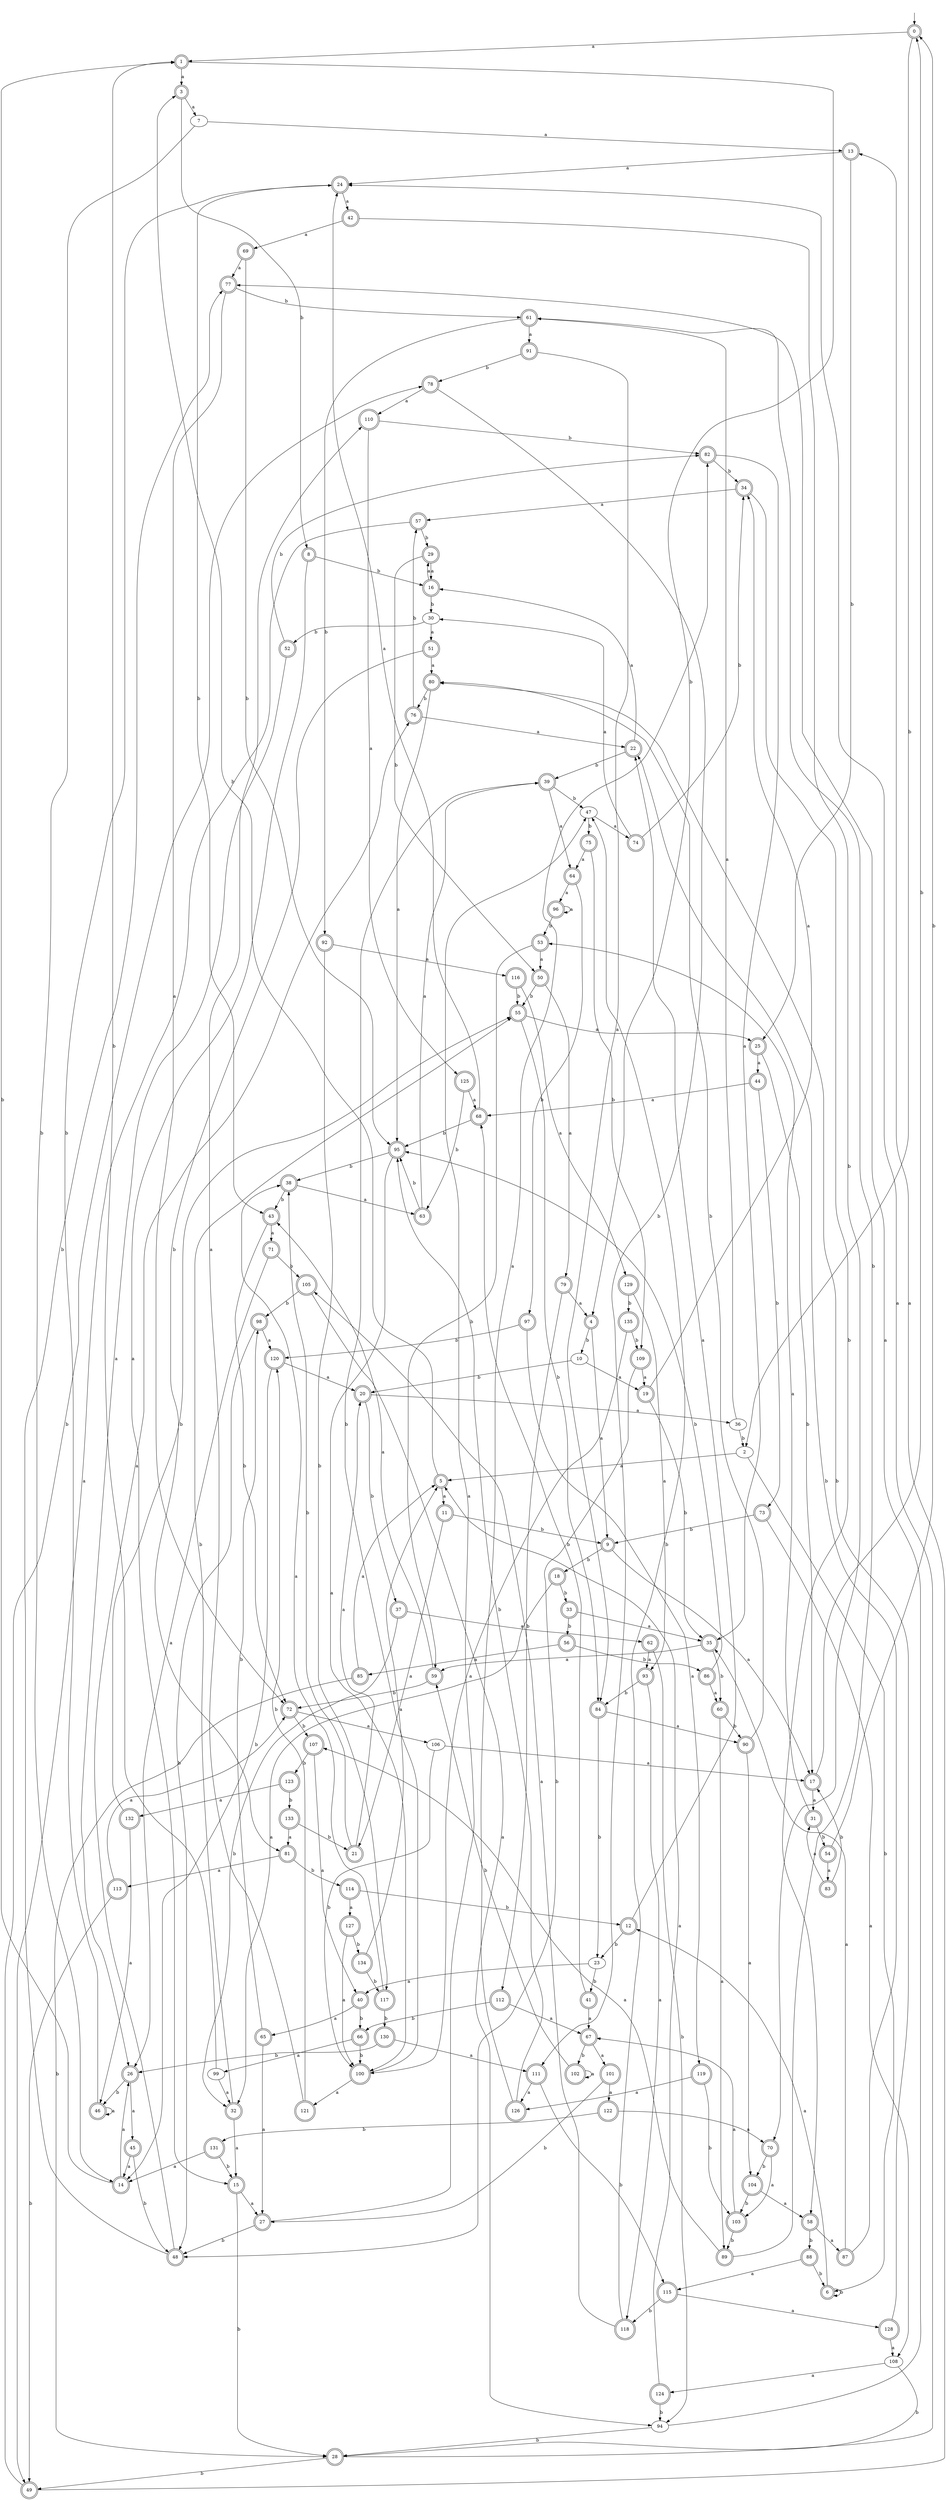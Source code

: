 digraph RandomDFA {
  __start0 [label="", shape=none];
  __start0 -> 0 [label=""];
  0 [shape=circle] [shape=doublecircle]
  0 -> 1 [label="a"]
  0 -> 2 [label="b"]
  1 [shape=doublecircle]
  1 -> 3 [label="a"]
  1 -> 4 [label="b"]
  2
  2 -> 5 [label="a"]
  2 -> 6 [label="b"]
  3 [shape=doublecircle]
  3 -> 7 [label="a"]
  3 -> 8 [label="b"]
  4 [shape=doublecircle]
  4 -> 9 [label="a"]
  4 -> 10 [label="b"]
  5 [shape=doublecircle]
  5 -> 11 [label="a"]
  5 -> 3 [label="b"]
  6 [shape=doublecircle]
  6 -> 12 [label="a"]
  6 -> 6 [label="b"]
  7
  7 -> 13 [label="a"]
  7 -> 14 [label="b"]
  8 [shape=doublecircle]
  8 -> 15 [label="a"]
  8 -> 16 [label="b"]
  9 [shape=doublecircle]
  9 -> 17 [label="a"]
  9 -> 18 [label="b"]
  10
  10 -> 19 [label="a"]
  10 -> 20 [label="b"]
  11 [shape=doublecircle]
  11 -> 21 [label="a"]
  11 -> 9 [label="b"]
  12 [shape=doublecircle]
  12 -> 22 [label="a"]
  12 -> 23 [label="b"]
  13 [shape=doublecircle]
  13 -> 24 [label="a"]
  13 -> 25 [label="b"]
  14 [shape=doublecircle]
  14 -> 26 [label="a"]
  14 -> 1 [label="b"]
  15 [shape=doublecircle]
  15 -> 27 [label="a"]
  15 -> 28 [label="b"]
  16 [shape=doublecircle]
  16 -> 29 [label="a"]
  16 -> 30 [label="b"]
  17 [shape=doublecircle]
  17 -> 31 [label="a"]
  17 -> 0 [label="b"]
  18 [shape=doublecircle]
  18 -> 32 [label="a"]
  18 -> 33 [label="b"]
  19 [shape=doublecircle]
  19 -> 34 [label="a"]
  19 -> 35 [label="b"]
  20 [shape=doublecircle]
  20 -> 36 [label="a"]
  20 -> 37 [label="b"]
  21 [shape=doublecircle]
  21 -> 20 [label="a"]
  21 -> 38 [label="b"]
  22 [shape=doublecircle]
  22 -> 16 [label="a"]
  22 -> 39 [label="b"]
  23
  23 -> 40 [label="a"]
  23 -> 41 [label="b"]
  24 [shape=doublecircle]
  24 -> 42 [label="a"]
  24 -> 43 [label="b"]
  25 [shape=doublecircle]
  25 -> 44 [label="a"]
  25 -> 17 [label="b"]
  26 [shape=doublecircle]
  26 -> 45 [label="a"]
  26 -> 46 [label="b"]
  27 [shape=doublecircle]
  27 -> 47 [label="a"]
  27 -> 48 [label="b"]
  28 [shape=doublecircle]
  28 -> 24 [label="a"]
  28 -> 49 [label="b"]
  29 [shape=doublecircle]
  29 -> 16 [label="a"]
  29 -> 50 [label="b"]
  30
  30 -> 51 [label="a"]
  30 -> 52 [label="b"]
  31 [shape=doublecircle]
  31 -> 53 [label="a"]
  31 -> 54 [label="b"]
  32 [shape=doublecircle]
  32 -> 15 [label="a"]
  32 -> 55 [label="b"]
  33 [shape=doublecircle]
  33 -> 35 [label="a"]
  33 -> 56 [label="b"]
  34 [shape=doublecircle]
  34 -> 57 [label="a"]
  34 -> 58 [label="b"]
  35 [shape=doublecircle]
  35 -> 59 [label="a"]
  35 -> 60 [label="b"]
  36
  36 -> 61 [label="a"]
  36 -> 2 [label="b"]
  37 [shape=doublecircle]
  37 -> 62 [label="a"]
  37 -> 32 [label="b"]
  38 [shape=doublecircle]
  38 -> 63 [label="a"]
  38 -> 43 [label="b"]
  39 [shape=doublecircle]
  39 -> 64 [label="a"]
  39 -> 47 [label="b"]
  40 [shape=doublecircle]
  40 -> 65 [label="a"]
  40 -> 66 [label="b"]
  41 [shape=doublecircle]
  41 -> 67 [label="a"]
  41 -> 68 [label="b"]
  42 [shape=doublecircle]
  42 -> 69 [label="a"]
  42 -> 70 [label="b"]
  43 [shape=doublecircle]
  43 -> 71 [label="a"]
  43 -> 72 [label="b"]
  44 [shape=doublecircle]
  44 -> 68 [label="a"]
  44 -> 73 [label="b"]
  45 [shape=doublecircle]
  45 -> 14 [label="a"]
  45 -> 48 [label="b"]
  46 [shape=doublecircle]
  46 -> 46 [label="a"]
  46 -> 24 [label="b"]
  47
  47 -> 74 [label="a"]
  47 -> 75 [label="b"]
  48 [shape=doublecircle]
  48 -> 76 [label="a"]
  48 -> 77 [label="b"]
  49 [shape=doublecircle]
  49 -> 13 [label="a"]
  49 -> 78 [label="b"]
  50 [shape=doublecircle]
  50 -> 79 [label="a"]
  50 -> 55 [label="b"]
  51 [shape=doublecircle]
  51 -> 80 [label="a"]
  51 -> 81 [label="b"]
  52 [shape=doublecircle]
  52 -> 26 [label="a"]
  52 -> 82 [label="b"]
  53 [shape=doublecircle]
  53 -> 50 [label="a"]
  53 -> 59 [label="b"]
  54 [shape=doublecircle]
  54 -> 83 [label="a"]
  54 -> 0 [label="b"]
  55 [shape=doublecircle]
  55 -> 25 [label="a"]
  55 -> 84 [label="b"]
  56 [shape=doublecircle]
  56 -> 85 [label="a"]
  56 -> 86 [label="b"]
  57 [shape=doublecircle]
  57 -> 49 [label="a"]
  57 -> 29 [label="b"]
  58 [shape=doublecircle]
  58 -> 87 [label="a"]
  58 -> 88 [label="b"]
  59 [shape=doublecircle]
  59 -> 43 [label="a"]
  59 -> 72 [label="b"]
  60 [shape=doublecircle]
  60 -> 89 [label="a"]
  60 -> 90 [label="b"]
  61 [shape=doublecircle]
  61 -> 91 [label="a"]
  61 -> 92 [label="b"]
  62 [shape=doublecircle]
  62 -> 93 [label="a"]
  62 -> 94 [label="b"]
  63 [shape=doublecircle]
  63 -> 39 [label="a"]
  63 -> 95 [label="b"]
  64 [shape=doublecircle]
  64 -> 96 [label="a"]
  64 -> 97 [label="b"]
  65 [shape=doublecircle]
  65 -> 27 [label="a"]
  65 -> 98 [label="b"]
  66 [shape=doublecircle]
  66 -> 99 [label="a"]
  66 -> 100 [label="b"]
  67 [shape=doublecircle]
  67 -> 101 [label="a"]
  67 -> 102 [label="b"]
  68 [shape=doublecircle]
  68 -> 24 [label="a"]
  68 -> 95 [label="b"]
  69 [shape=doublecircle]
  69 -> 77 [label="a"]
  69 -> 95 [label="b"]
  70 [shape=doublecircle]
  70 -> 103 [label="a"]
  70 -> 104 [label="b"]
  71 [shape=doublecircle]
  71 -> 26 [label="a"]
  71 -> 105 [label="b"]
  72 [shape=doublecircle]
  72 -> 106 [label="a"]
  72 -> 107 [label="b"]
  73 [shape=doublecircle]
  73 -> 108 [label="a"]
  73 -> 9 [label="b"]
  74 [shape=doublecircle]
  74 -> 30 [label="a"]
  74 -> 34 [label="b"]
  75 [shape=doublecircle]
  75 -> 64 [label="a"]
  75 -> 109 [label="b"]
  76 [shape=doublecircle]
  76 -> 22 [label="a"]
  76 -> 57 [label="b"]
  77 [shape=doublecircle]
  77 -> 72 [label="a"]
  77 -> 61 [label="b"]
  78 [shape=doublecircle]
  78 -> 110 [label="a"]
  78 -> 111 [label="b"]
  79 [shape=doublecircle]
  79 -> 4 [label="a"]
  79 -> 112 [label="b"]
  80 [shape=doublecircle]
  80 -> 95 [label="a"]
  80 -> 76 [label="b"]
  81 [shape=doublecircle]
  81 -> 113 [label="a"]
  81 -> 114 [label="b"]
  82 [shape=doublecircle]
  82 -> 35 [label="a"]
  82 -> 34 [label="b"]
  83 [shape=doublecircle]
  83 -> 31 [label="a"]
  83 -> 17 [label="b"]
  84 [shape=doublecircle]
  84 -> 90 [label="a"]
  84 -> 23 [label="b"]
  85 [shape=doublecircle]
  85 -> 5 [label="a"]
  85 -> 28 [label="b"]
  86 [shape=doublecircle]
  86 -> 60 [label="a"]
  86 -> 95 [label="b"]
  87 [shape=doublecircle]
  87 -> 35 [label="a"]
  87 -> 22 [label="b"]
  88 [shape=doublecircle]
  88 -> 115 [label="a"]
  88 -> 6 [label="b"]
  89 [shape=doublecircle]
  89 -> 107 [label="a"]
  89 -> 61 [label="b"]
  90 [shape=doublecircle]
  90 -> 104 [label="a"]
  90 -> 80 [label="b"]
  91 [shape=doublecircle]
  91 -> 84 [label="a"]
  91 -> 78 [label="b"]
  92 [shape=doublecircle]
  92 -> 116 [label="a"]
  92 -> 117 [label="b"]
  93 [shape=doublecircle]
  93 -> 118 [label="a"]
  93 -> 84 [label="b"]
  94
  94 -> 77 [label="a"]
  94 -> 28 [label="b"]
  95 [shape=doublecircle]
  95 -> 100 [label="a"]
  95 -> 38 [label="b"]
  96 [shape=doublecircle]
  96 -> 96 [label="a"]
  96 -> 53 [label="b"]
  97 [shape=doublecircle]
  97 -> 119 [label="a"]
  97 -> 120 [label="b"]
  98 [shape=doublecircle]
  98 -> 120 [label="a"]
  98 -> 48 [label="b"]
  99
  99 -> 32 [label="a"]
  99 -> 1 [label="b"]
  100 [shape=doublecircle]
  100 -> 121 [label="a"]
  100 -> 39 [label="b"]
  101 [shape=doublecircle]
  101 -> 122 [label="a"]
  101 -> 27 [label="b"]
  102 [shape=doublecircle]
  102 -> 102 [label="a"]
  102 -> 59 [label="b"]
  103 [shape=doublecircle]
  103 -> 67 [label="a"]
  103 -> 89 [label="b"]
  104 [shape=doublecircle]
  104 -> 58 [label="a"]
  104 -> 103 [label="b"]
  105 [shape=doublecircle]
  105 -> 94 [label="a"]
  105 -> 98 [label="b"]
  106
  106 -> 17 [label="a"]
  106 -> 100 [label="b"]
  107 [shape=doublecircle]
  107 -> 40 [label="a"]
  107 -> 123 [label="b"]
  108
  108 -> 124 [label="a"]
  108 -> 28 [label="b"]
  109 [shape=doublecircle]
  109 -> 19 [label="a"]
  109 -> 48 [label="b"]
  110 [shape=doublecircle]
  110 -> 125 [label="a"]
  110 -> 82 [label="b"]
  111 [shape=doublecircle]
  111 -> 126 [label="a"]
  111 -> 115 [label="b"]
  112 [shape=doublecircle]
  112 -> 67 [label="a"]
  112 -> 66 [label="b"]
  113 [shape=doublecircle]
  113 -> 72 [label="a"]
  113 -> 49 [label="b"]
  114 [shape=doublecircle]
  114 -> 127 [label="a"]
  114 -> 12 [label="b"]
  115 [shape=doublecircle]
  115 -> 128 [label="a"]
  115 -> 118 [label="b"]
  116 [shape=doublecircle]
  116 -> 129 [label="a"]
  116 -> 55 [label="b"]
  117 [shape=doublecircle]
  117 -> 38 [label="a"]
  117 -> 130 [label="b"]
  118 [shape=doublecircle]
  118 -> 105 [label="a"]
  118 -> 47 [label="b"]
  119 [shape=doublecircle]
  119 -> 126 [label="a"]
  119 -> 103 [label="b"]
  120 [shape=doublecircle]
  120 -> 20 [label="a"]
  120 -> 14 [label="b"]
  121 [shape=doublecircle]
  121 -> 110 [label="a"]
  121 -> 120 [label="b"]
  122 [shape=doublecircle]
  122 -> 70 [label="a"]
  122 -> 131 [label="b"]
  123 [shape=doublecircle]
  123 -> 132 [label="a"]
  123 -> 133 [label="b"]
  124 [shape=doublecircle]
  124 -> 5 [label="a"]
  124 -> 94 [label="b"]
  125 [shape=doublecircle]
  125 -> 68 [label="a"]
  125 -> 63 [label="b"]
  126 [shape=doublecircle]
  126 -> 82 [label="a"]
  126 -> 95 [label="b"]
  127 [shape=doublecircle]
  127 -> 100 [label="a"]
  127 -> 134 [label="b"]
  128 [shape=doublecircle]
  128 -> 108 [label="a"]
  128 -> 80 [label="b"]
  129 [shape=doublecircle]
  129 -> 93 [label="a"]
  129 -> 135 [label="b"]
  130 [shape=doublecircle]
  130 -> 111 [label="a"]
  130 -> 26 [label="b"]
  131 [shape=doublecircle]
  131 -> 14 [label="a"]
  131 -> 15 [label="b"]
  132 [shape=doublecircle]
  132 -> 46 [label="a"]
  132 -> 55 [label="b"]
  133 [shape=doublecircle]
  133 -> 81 [label="a"]
  133 -> 21 [label="b"]
  134 [shape=doublecircle]
  134 -> 5 [label="a"]
  134 -> 117 [label="b"]
  135 [shape=doublecircle]
  135 -> 100 [label="a"]
  135 -> 109 [label="b"]
}
